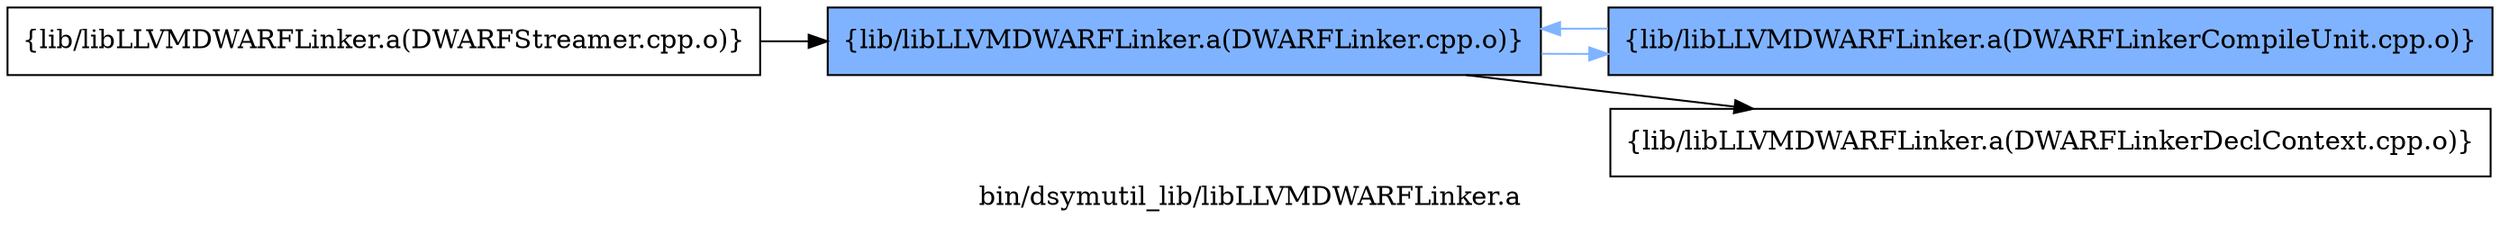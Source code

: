 digraph "bin/dsymutil_lib/libLLVMDWARFLinker.a" {
	label="bin/dsymutil_lib/libLLVMDWARFLinker.a";
	rankdir=LR;
	{ rank=same; Node0x562b7e0f87d8;  }

	Node0x562b7e0f87d8 [shape=record,shape=box,group=1,style=filled,fillcolor="0.600000 0.5 1",label="{lib/libLLVMDWARFLinker.a(DWARFLinker.cpp.o)}"];
	Node0x562b7e0f87d8 -> Node0x562b7e0f94f8[color="0.600000 0.5 1"];
	Node0x562b7e0f87d8 -> Node0x562b7e0f8dc8;
	Node0x562b7e0f7978 [shape=record,shape=box,group=0,label="{lib/libLLVMDWARFLinker.a(DWARFStreamer.cpp.o)}"];
	Node0x562b7e0f7978 -> Node0x562b7e0f87d8;
	Node0x562b7e0f94f8 [shape=record,shape=box,group=1,style=filled,fillcolor="0.600000 0.5 1",label="{lib/libLLVMDWARFLinker.a(DWARFLinkerCompileUnit.cpp.o)}"];
	Node0x562b7e0f94f8 -> Node0x562b7e0f87d8[color="0.600000 0.5 1"];
	Node0x562b7e0f8dc8 [shape=record,shape=box,group=0,label="{lib/libLLVMDWARFLinker.a(DWARFLinkerDeclContext.cpp.o)}"];
}
